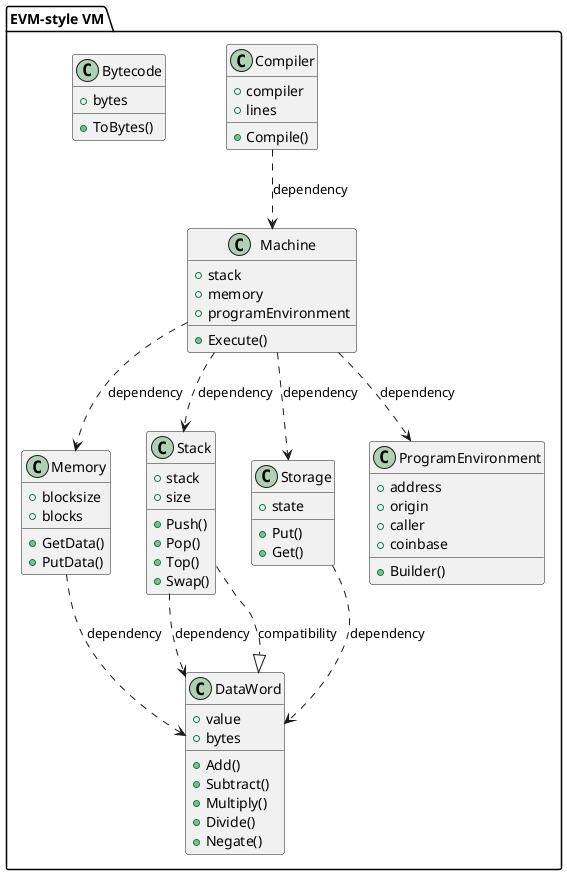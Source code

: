 @startuml PM_Model_Technology_Virtual_Machine_EVM_style
' PM: Technology Virtual Machine (EVM-style) Model

package "EVM-style VM" {
    class Compiler {
        +compiler
        +lines
        +Compile()
    }

    class Machine {
        +stack
        +memory
        +programEnvironment
        +Execute()
    }

    class Memory {
        +blocksize
        +blocks
        +GetData()
        +PutData()
    }

    class Stack {
        +stack
        +size
        +Push()
        +Pop()
        +Top()
        +Swap()
    }

    class Storage {
        +state
        +Put()
        +Get()
    }

    class DataWord {
        +value
        +bytes
        +Add()
        +Subtract()
        +Multiply()
        +Divide()
        +Negate()
    }

    class ProgramEnvironment {
        +address
        +origin
        +caller
        +coinbase
        +Builder()
    }

    class Bytecode {
        +bytes
        +ToBytes()
    }
}

Compiler ..> Machine : dependency
Machine ..> Memory : dependency
Machine ..> Stack : dependency
Machine ..> Storage : dependency
Machine ..> ProgramEnvironment : dependency
Memory ..> DataWord : dependency
Stack ..> DataWord : dependency
Storage ..> DataWord : dependency
Stack ..|> DataWord : compatibility

@enduml